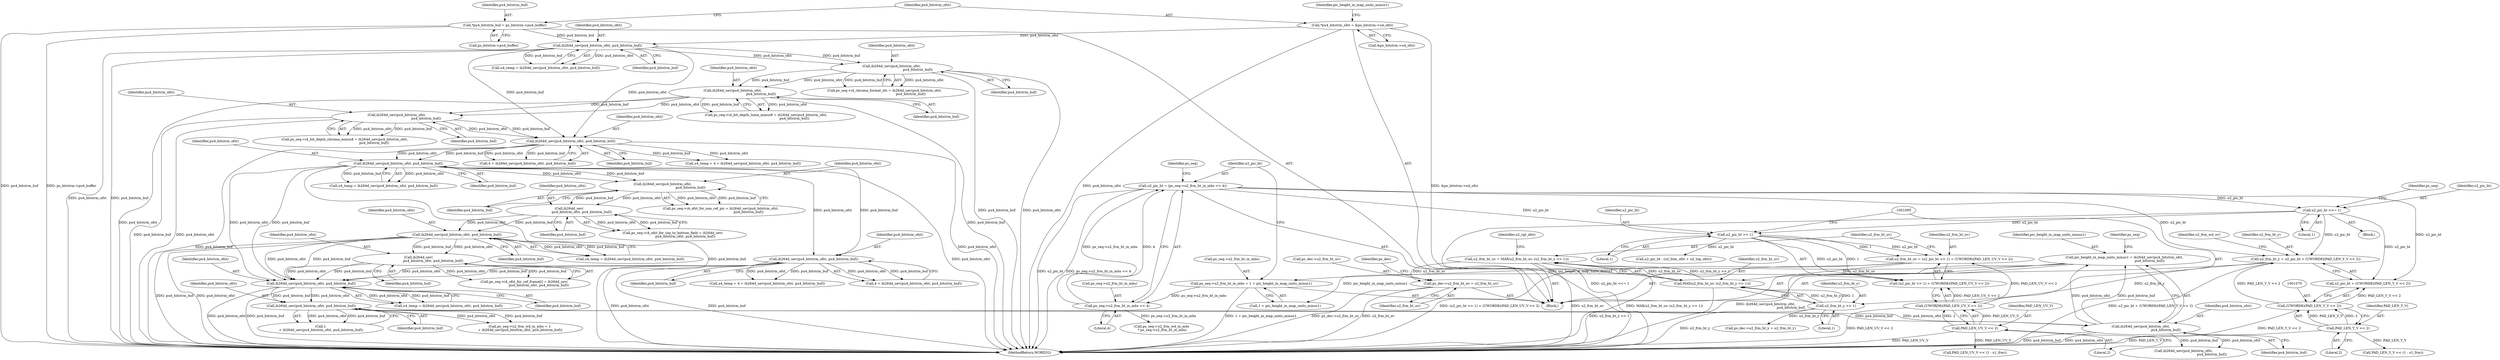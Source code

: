 digraph "0_Android_42cf02965b11c397dd37a0063e683cef005bc0ae@pointer" {
"1001427" [label="(Call,ps_dec->u2_frm_ht_uv = u2_frm_ht_uv)"];
"1001099" [label="(Call,u2_frm_ht_uv = MAX(u2_frm_ht_uv, (u2_frm_ht_y >> 1)))"];
"1001101" [label="(Call,MAX(u2_frm_ht_uv, (u2_frm_ht_y >> 1)))"];
"1001088" [label="(Call,u2_frm_ht_uv = (u2_pic_ht >> 1) + (UWORD8)(PAD_LEN_UV_V << 2))"];
"1001091" [label="(Call,u2_pic_ht >> 1)"];
"1000854" [label="(Call,u2_pic_ht = (ps_seq->u2_frm_ht_in_mbs << 4))"];
"1000856" [label="(Call,ps_seq->u2_frm_ht_in_mbs << 4)"];
"1000847" [label="(Call,ps_seq->u2_frm_ht_in_mbs = 1 + pic_height_in_map_units_minus1)"];
"1000842" [label="(Call,pic_height_in_map_units_minus1 = ih264d_uev(pu4_bitstrm_ofst,\n                                                pu4_bitstrm_buf))"];
"1000844" [label="(Call,ih264d_uev(pu4_bitstrm_ofst,\n                                                pu4_bitstrm_buf))"];
"1000825" [label="(Call,ih264d_uev(pu4_bitstrm_ofst, pu4_bitstrm_buf))"];
"1000768" [label="(Call,ih264d_uev(pu4_bitstrm_ofst, pu4_bitstrm_buf))"];
"1000756" [label="(Call,ih264d_sev(\n                            pu4_bitstrm_ofst, pu4_bitstrm_buf))"];
"1000719" [label="(Call,ih264d_uev(pu4_bitstrm_ofst, pu4_bitstrm_buf))"];
"1000709" [label="(Call,ih264d_sev(\n                        pu4_bitstrm_ofst, pu4_bitstrm_buf))"];
"1000697" [label="(Call,ih264d_sev(pu4_bitstrm_ofst,\n                                                     pu4_bitstrm_buf))"];
"1000611" [label="(Call,ih264d_uev(pu4_bitstrm_ofst, pu4_bitstrm_buf))"];
"1000573" [label="(Call,ih264d_uev(pu4_bitstrm_ofst, pu4_bitstrm_buf))"];
"1000458" [label="(Call,ih264d_uev(pu4_bitstrm_ofst,\n                                                        pu4_bitstrm_buf))"];
"1000442" [label="(Call,ih264d_uev(pu4_bitstrm_ofst,\n                                                      pu4_bitstrm_buf))"];
"1000426" [label="(Call,ih264d_uev(pu4_bitstrm_ofst,\n                                                  pu4_bitstrm_buf))"];
"1000303" [label="(Call,ih264d_uev(pu4_bitstrm_ofst, pu4_bitstrm_buf))"];
"1000187" [label="(Call,*pu4_bitstrm_ofst = &ps_bitstrm->u4_ofst)"];
"1000181" [label="(Call,*pu4_bitstrm_buf = ps_bitstrm->pu4_buffer)"];
"1000647" [label="(Call,ih264d_uev(pu4_bitstrm_ofst, pu4_bitstrm_buf))"];
"1000955" [label="(Call,u2_pic_ht <<= 1)"];
"1001094" [label="(Call,(UWORD8)(PAD_LEN_UV_V << 2))"];
"1001096" [label="(Call,PAD_LEN_UV_V << 2)"];
"1001103" [label="(Call,u2_frm_ht_y >> 1)"];
"1001065" [label="(Call,u2_frm_ht_y = u2_pic_ht + (UWORD8)(PAD_LEN_Y_V << 2))"];
"1001069" [label="(Call,(UWORD8)(PAD_LEN_Y_V << 2))"];
"1001071" [label="(Call,PAD_LEN_Y_V << 2)"];
"1000422" [label="(Call,ps_seq->i4_chroma_format_idc = ih264d_uev(pu4_bitstrm_ofst,\n                                                  pu4_bitstrm_buf))"];
"1000649" [label="(Identifier,pu4_bitstrm_buf)"];
"1000823" [label="(Call,1\n + ih264d_uev(pu4_bitstrm_ofst, pu4_bitstrm_buf))"];
"1000855" [label="(Identifier,u2_pic_ht)"];
"1000693" [label="(Call,ps_seq->i4_ofst_for_non_ref_pic = ih264d_sev(pu4_bitstrm_ofst,\n                                                     pu4_bitstrm_buf))"];
"1000960" [label="(Identifier,ps_seq)"];
"1001094" [label="(Call,(UWORD8)(PAD_LEN_UV_V << 2))"];
"1001089" [label="(Identifier,u2_frm_ht_uv)"];
"1000825" [label="(Call,ih264d_uev(pu4_bitstrm_ofst, pu4_bitstrm_buf))"];
"1001507" [label="(MethodReturn,WORD32)"];
"1001065" [label="(Call,u2_frm_ht_y = u2_pic_ht + (UWORD8)(PAD_LEN_Y_V << 2))"];
"1001417" [label="(Call,ps_dec->u2_frm_ht_y = u2_frm_ht_y)"];
"1000844" [label="(Call,ih264d_uev(pu4_bitstrm_ofst,\n                                                pu4_bitstrm_buf))"];
"1000847" [label="(Call,ps_seq->u2_frm_ht_in_mbs = 1 + pic_height_in_map_units_minus1)"];
"1000454" [label="(Call,ps_seq->i4_bit_depth_chroma_minus8 = ih264d_uev(pu4_bitstrm_ofst,\n                                                        pu4_bitstrm_buf))"];
"1000188" [label="(Identifier,pu4_bitstrm_ofst)"];
"1000645" [label="(Call,4 + ih264d_uev(pu4_bitstrm_ofst, pu4_bitstrm_buf))"];
"1000187" [label="(Call,*pu4_bitstrm_ofst = &ps_bitstrm->u4_ofst)"];
"1000301" [label="(Call,u4_temp = ih264d_uev(pu4_bitstrm_ofst, pu4_bitstrm_buf))"];
"1001093" [label="(Literal,1)"];
"1000647" [label="(Call,ih264d_uev(pu4_bitstrm_ofst, pu4_bitstrm_buf))"];
"1000611" [label="(Call,ih264d_uev(pu4_bitstrm_ofst, pu4_bitstrm_buf))"];
"1000183" [label="(Call,ps_bitstrm->pu4_buffer)"];
"1000846" [label="(Identifier,pu4_bitstrm_buf)"];
"1001071" [label="(Call,PAD_LEN_Y_V << 2)"];
"1001069" [label="(Call,(UWORD8)(PAD_LEN_Y_V << 2))"];
"1000866" [label="(Call,ps_seq->u2_frm_wd_in_mbs\n * ps_seq->u2_frm_ht_in_mbs)"];
"1000997" [label="(Call,ih264d_uev(pu4_bitstrm_ofst,\n                                                      pu4_bitstrm_buf))"];
"1000427" [label="(Identifier,pu4_bitstrm_ofst)"];
"1001109" [label="(Identifier,u2_rgt_ofst)"];
"1000573" [label="(Call,ih264d_uev(pu4_bitstrm_ofst, pu4_bitstrm_buf))"];
"1001067" [label="(Call,u2_pic_ht + (UWORD8)(PAD_LEN_Y_V << 2))"];
"1000758" [label="(Identifier,pu4_bitstrm_buf)"];
"1000181" [label="(Call,*pu4_bitstrm_buf = ps_bitstrm->pu4_buffer)"];
"1001088" [label="(Call,u2_frm_ht_uv = (u2_pic_ht >> 1) + (UWORD8)(PAD_LEN_UV_V << 2))"];
"1000697" [label="(Call,ih264d_sev(pu4_bitstrm_ofst,\n                                                     pu4_bitstrm_buf))"];
"1000955" [label="(Call,u2_pic_ht <<= 1)"];
"1001101" [label="(Call,MAX(u2_frm_ht_uv, (u2_frm_ht_y >> 1)))"];
"1001100" [label="(Identifier,u2_frm_ht_uv)"];
"1000643" [label="(Call,u4_temp = 4 + ih264d_uev(pu4_bitstrm_ofst, pu4_bitstrm_buf))"];
"1001096" [label="(Call,PAD_LEN_UV_V << 2)"];
"1000710" [label="(Identifier,pu4_bitstrm_ofst)"];
"1000609" [label="(Call,u4_temp = ih264d_uev(pu4_bitstrm_ofst, pu4_bitstrm_buf))"];
"1000854" [label="(Call,u2_pic_ht = (ps_seq->u2_frm_ht_in_mbs << 4))"];
"1000766" [label="(Call,u4_temp = ih264d_uev(pu4_bitstrm_ofst, pu4_bitstrm_buf))"];
"1001090" [label="(Call,(u2_pic_ht >> 1) + (UWORD8)(PAD_LEN_UV_V << 2))"];
"1000304" [label="(Identifier,pu4_bitstrm_ofst)"];
"1001427" [label="(Call,ps_dec->u2_frm_ht_uv = u2_frm_ht_uv)"];
"1000717" [label="(Call,u4_temp = ih264d_uev(pu4_bitstrm_ofst, pu4_bitstrm_buf))"];
"1000845" [label="(Identifier,pu4_bitstrm_ofst)"];
"1001097" [label="(Identifier,PAD_LEN_UV_V)"];
"1000166" [label="(Block,)"];
"1000757" [label="(Identifier,pu4_bitstrm_ofst)"];
"1000613" [label="(Identifier,pu4_bitstrm_buf)"];
"1000719" [label="(Call,ih264d_uev(pu4_bitstrm_ofst, pu4_bitstrm_buf))"];
"1000720" [label="(Identifier,pu4_bitstrm_ofst)"];
"1000648" [label="(Identifier,pu4_bitstrm_ofst)"];
"1000428" [label="(Identifier,pu4_bitstrm_buf)"];
"1000827" [label="(Identifier,pu4_bitstrm_buf)"];
"1001103" [label="(Call,u2_frm_ht_y >> 1)"];
"1000768" [label="(Call,ih264d_uev(pu4_bitstrm_ofst, pu4_bitstrm_buf))"];
"1001099" [label="(Call,u2_frm_ht_uv = MAX(u2_frm_ht_uv, (u2_frm_ht_y >> 1)))"];
"1000863" [label="(Identifier,ps_seq)"];
"1000849" [label="(Identifier,ps_seq)"];
"1001091" [label="(Call,u2_pic_ht >> 1)"];
"1001073" [label="(Literal,2)"];
"1001102" [label="(Identifier,u2_frm_ht_uv)"];
"1000458" [label="(Call,ih264d_uev(pu4_bitstrm_ofst,\n                                                        pu4_bitstrm_buf))"];
"1001098" [label="(Literal,2)"];
"1001104" [label="(Identifier,u2_frm_ht_y)"];
"1000305" [label="(Identifier,pu4_bitstrm_buf)"];
"1001066" [label="(Identifier,u2_frm_ht_y)"];
"1000460" [label="(Identifier,pu4_bitstrm_buf)"];
"1000826" [label="(Identifier,pu4_bitstrm_ofst)"];
"1000303" [label="(Call,ih264d_uev(pu4_bitstrm_ofst, pu4_bitstrm_buf))"];
"1000443" [label="(Identifier,pu4_bitstrm_ofst)"];
"1000699" [label="(Identifier,pu4_bitstrm_buf)"];
"1000750" [label="(Call,ps_seq->i4_ofst_for_ref_frame[i] = ih264d_sev(\n                            pu4_bitstrm_ofst, pu4_bitstrm_buf))"];
"1001440" [label="(Call,PAD_LEN_Y_V << (1 - u1_frm))"];
"1000698" [label="(Identifier,pu4_bitstrm_ofst)"];
"1000705" [label="(Call,ps_seq->i4_ofst_for_top_to_bottom_field = ih264d_sev(\n                        pu4_bitstrm_ofst, pu4_bitstrm_buf))"];
"1000438" [label="(Call,ps_seq->i4_bit_depth_luma_minus8 = ih264d_uev(pu4_bitstrm_ofst,\n                                                      pu4_bitstrm_buf))"];
"1000182" [label="(Identifier,pu4_bitstrm_buf)"];
"1001453" [label="(Call,PAD_LEN_UV_V << (1 - u1_frm))"];
"1000444" [label="(Identifier,pu4_bitstrm_buf)"];
"1000848" [label="(Call,ps_seq->u2_frm_ht_in_mbs)"];
"1000856" [label="(Call,ps_seq->u2_frm_ht_in_mbs << 4)"];
"1000769" [label="(Identifier,pu4_bitstrm_ofst)"];
"1000612" [label="(Identifier,pu4_bitstrm_ofst)"];
"1000459" [label="(Identifier,pu4_bitstrm_ofst)"];
"1001435" [label="(Identifier,ps_dec)"];
"1000770" [label="(Identifier,pu4_bitstrm_buf)"];
"1001182" [label="(Call,u2_pic_ht - (u2_btm_ofst + u2_top_ofst))"];
"1000201" [label="(Identifier,pic_height_in_map_units_minus1)"];
"1000574" [label="(Identifier,pu4_bitstrm_ofst)"];
"1000442" [label="(Call,ih264d_uev(pu4_bitstrm_ofst,\n                                                      pu4_bitstrm_buf))"];
"1000189" [label="(Call,&ps_bitstrm->u4_ofst)"];
"1001072" [label="(Identifier,PAD_LEN_Y_V)"];
"1001428" [label="(Call,ps_dec->u2_frm_ht_uv)"];
"1000851" [label="(Call,1 + pic_height_in_map_units_minus1)"];
"1000571" [label="(Call,4 + ih264d_uev(pu4_bitstrm_ofst, pu4_bitstrm_buf))"];
"1001092" [label="(Identifier,u2_pic_ht)"];
"1000575" [label="(Identifier,pu4_bitstrm_buf)"];
"1000721" [label="(Identifier,pu4_bitstrm_buf)"];
"1000711" [label="(Identifier,pu4_bitstrm_buf)"];
"1000819" [label="(Call,ps_seq->u2_frm_wd_in_mbs = 1\n + ih264d_uev(pu4_bitstrm_ofst, pu4_bitstrm_buf))"];
"1000957" [label="(Literal,1)"];
"1000756" [label="(Call,ih264d_sev(\n                            pu4_bitstrm_ofst, pu4_bitstrm_buf))"];
"1000709" [label="(Call,ih264d_sev(\n                        pu4_bitstrm_ofst, pu4_bitstrm_buf))"];
"1001105" [label="(Literal,1)"];
"1001075" [label="(Identifier,u2_frm_wd_uv)"];
"1000843" [label="(Identifier,pic_height_in_map_units_minus1)"];
"1000857" [label="(Call,ps_seq->u2_frm_ht_in_mbs)"];
"1001431" [label="(Identifier,u2_frm_ht_uv)"];
"1000426" [label="(Call,ih264d_uev(pu4_bitstrm_ofst,\n                                                  pu4_bitstrm_buf))"];
"1000842" [label="(Call,pic_height_in_map_units_minus1 = ih264d_uev(pu4_bitstrm_ofst,\n                                                pu4_bitstrm_buf))"];
"1000860" [label="(Literal,4)"];
"1000954" [label="(Block,)"];
"1000956" [label="(Identifier,u2_pic_ht)"];
"1000569" [label="(Call,u4_temp = 4 + ih264d_uev(pu4_bitstrm_ofst, pu4_bitstrm_buf))"];
"1001427" -> "1000166"  [label="AST: "];
"1001427" -> "1001431"  [label="CFG: "];
"1001428" -> "1001427"  [label="AST: "];
"1001431" -> "1001427"  [label="AST: "];
"1001435" -> "1001427"  [label="CFG: "];
"1001427" -> "1001507"  [label="DDG: ps_dec->u2_frm_ht_uv"];
"1001427" -> "1001507"  [label="DDG: u2_frm_ht_uv"];
"1001099" -> "1001427"  [label="DDG: u2_frm_ht_uv"];
"1001099" -> "1000166"  [label="AST: "];
"1001099" -> "1001101"  [label="CFG: "];
"1001100" -> "1001099"  [label="AST: "];
"1001101" -> "1001099"  [label="AST: "];
"1001109" -> "1001099"  [label="CFG: "];
"1001099" -> "1001507"  [label="DDG: u2_frm_ht_uv"];
"1001099" -> "1001507"  [label="DDG: MAX(u2_frm_ht_uv, (u2_frm_ht_y >> 1))"];
"1001101" -> "1001099"  [label="DDG: u2_frm_ht_uv"];
"1001101" -> "1001099"  [label="DDG: u2_frm_ht_y >> 1"];
"1001101" -> "1001103"  [label="CFG: "];
"1001102" -> "1001101"  [label="AST: "];
"1001103" -> "1001101"  [label="AST: "];
"1001101" -> "1001507"  [label="DDG: u2_frm_ht_y >> 1"];
"1001088" -> "1001101"  [label="DDG: u2_frm_ht_uv"];
"1001103" -> "1001101"  [label="DDG: u2_frm_ht_y"];
"1001103" -> "1001101"  [label="DDG: 1"];
"1001088" -> "1000166"  [label="AST: "];
"1001088" -> "1001090"  [label="CFG: "];
"1001089" -> "1001088"  [label="AST: "];
"1001090" -> "1001088"  [label="AST: "];
"1001100" -> "1001088"  [label="CFG: "];
"1001088" -> "1001507"  [label="DDG: (u2_pic_ht >> 1) + (UWORD8)(PAD_LEN_UV_V << 2)"];
"1001091" -> "1001088"  [label="DDG: u2_pic_ht"];
"1001091" -> "1001088"  [label="DDG: 1"];
"1001094" -> "1001088"  [label="DDG: PAD_LEN_UV_V << 2"];
"1001091" -> "1001090"  [label="AST: "];
"1001091" -> "1001093"  [label="CFG: "];
"1001092" -> "1001091"  [label="AST: "];
"1001093" -> "1001091"  [label="AST: "];
"1001095" -> "1001091"  [label="CFG: "];
"1001091" -> "1001090"  [label="DDG: u2_pic_ht"];
"1001091" -> "1001090"  [label="DDG: 1"];
"1000854" -> "1001091"  [label="DDG: u2_pic_ht"];
"1000955" -> "1001091"  [label="DDG: u2_pic_ht"];
"1001091" -> "1001182"  [label="DDG: u2_pic_ht"];
"1000854" -> "1000166"  [label="AST: "];
"1000854" -> "1000856"  [label="CFG: "];
"1000855" -> "1000854"  [label="AST: "];
"1000856" -> "1000854"  [label="AST: "];
"1000863" -> "1000854"  [label="CFG: "];
"1000854" -> "1001507"  [label="DDG: u2_pic_ht"];
"1000854" -> "1001507"  [label="DDG: ps_seq->u2_frm_ht_in_mbs << 4"];
"1000856" -> "1000854"  [label="DDG: ps_seq->u2_frm_ht_in_mbs"];
"1000856" -> "1000854"  [label="DDG: 4"];
"1000854" -> "1000955"  [label="DDG: u2_pic_ht"];
"1000854" -> "1001065"  [label="DDG: u2_pic_ht"];
"1000854" -> "1001067"  [label="DDG: u2_pic_ht"];
"1000856" -> "1000860"  [label="CFG: "];
"1000857" -> "1000856"  [label="AST: "];
"1000860" -> "1000856"  [label="AST: "];
"1000847" -> "1000856"  [label="DDG: ps_seq->u2_frm_ht_in_mbs"];
"1000856" -> "1000866"  [label="DDG: ps_seq->u2_frm_ht_in_mbs"];
"1000847" -> "1000166"  [label="AST: "];
"1000847" -> "1000851"  [label="CFG: "];
"1000848" -> "1000847"  [label="AST: "];
"1000851" -> "1000847"  [label="AST: "];
"1000855" -> "1000847"  [label="CFG: "];
"1000847" -> "1001507"  [label="DDG: 1 + pic_height_in_map_units_minus1"];
"1000842" -> "1000847"  [label="DDG: pic_height_in_map_units_minus1"];
"1000842" -> "1000166"  [label="AST: "];
"1000842" -> "1000844"  [label="CFG: "];
"1000843" -> "1000842"  [label="AST: "];
"1000844" -> "1000842"  [label="AST: "];
"1000849" -> "1000842"  [label="CFG: "];
"1000842" -> "1001507"  [label="DDG: ih264d_uev(pu4_bitstrm_ofst,\n                                                pu4_bitstrm_buf)"];
"1000844" -> "1000842"  [label="DDG: pu4_bitstrm_ofst"];
"1000844" -> "1000842"  [label="DDG: pu4_bitstrm_buf"];
"1000842" -> "1000851"  [label="DDG: pic_height_in_map_units_minus1"];
"1000844" -> "1000846"  [label="CFG: "];
"1000845" -> "1000844"  [label="AST: "];
"1000846" -> "1000844"  [label="AST: "];
"1000844" -> "1001507"  [label="DDG: pu4_bitstrm_buf"];
"1000844" -> "1001507"  [label="DDG: pu4_bitstrm_ofst"];
"1000825" -> "1000844"  [label="DDG: pu4_bitstrm_ofst"];
"1000825" -> "1000844"  [label="DDG: pu4_bitstrm_buf"];
"1000844" -> "1000997"  [label="DDG: pu4_bitstrm_ofst"];
"1000844" -> "1000997"  [label="DDG: pu4_bitstrm_buf"];
"1000825" -> "1000823"  [label="AST: "];
"1000825" -> "1000827"  [label="CFG: "];
"1000826" -> "1000825"  [label="AST: "];
"1000827" -> "1000825"  [label="AST: "];
"1000823" -> "1000825"  [label="CFG: "];
"1000825" -> "1000819"  [label="DDG: pu4_bitstrm_ofst"];
"1000825" -> "1000819"  [label="DDG: pu4_bitstrm_buf"];
"1000825" -> "1000823"  [label="DDG: pu4_bitstrm_ofst"];
"1000825" -> "1000823"  [label="DDG: pu4_bitstrm_buf"];
"1000768" -> "1000825"  [label="DDG: pu4_bitstrm_ofst"];
"1000768" -> "1000825"  [label="DDG: pu4_bitstrm_buf"];
"1000768" -> "1000766"  [label="AST: "];
"1000768" -> "1000770"  [label="CFG: "];
"1000769" -> "1000768"  [label="AST: "];
"1000770" -> "1000768"  [label="AST: "];
"1000766" -> "1000768"  [label="CFG: "];
"1000768" -> "1001507"  [label="DDG: pu4_bitstrm_ofst"];
"1000768" -> "1001507"  [label="DDG: pu4_bitstrm_buf"];
"1000768" -> "1000766"  [label="DDG: pu4_bitstrm_ofst"];
"1000768" -> "1000766"  [label="DDG: pu4_bitstrm_buf"];
"1000756" -> "1000768"  [label="DDG: pu4_bitstrm_ofst"];
"1000756" -> "1000768"  [label="DDG: pu4_bitstrm_buf"];
"1000647" -> "1000768"  [label="DDG: pu4_bitstrm_ofst"];
"1000647" -> "1000768"  [label="DDG: pu4_bitstrm_buf"];
"1000719" -> "1000768"  [label="DDG: pu4_bitstrm_ofst"];
"1000719" -> "1000768"  [label="DDG: pu4_bitstrm_buf"];
"1000611" -> "1000768"  [label="DDG: pu4_bitstrm_ofst"];
"1000611" -> "1000768"  [label="DDG: pu4_bitstrm_buf"];
"1000756" -> "1000750"  [label="AST: "];
"1000756" -> "1000758"  [label="CFG: "];
"1000757" -> "1000756"  [label="AST: "];
"1000758" -> "1000756"  [label="AST: "];
"1000750" -> "1000756"  [label="CFG: "];
"1000756" -> "1000750"  [label="DDG: pu4_bitstrm_ofst"];
"1000756" -> "1000750"  [label="DDG: pu4_bitstrm_buf"];
"1000719" -> "1000756"  [label="DDG: pu4_bitstrm_ofst"];
"1000719" -> "1000756"  [label="DDG: pu4_bitstrm_buf"];
"1000719" -> "1000717"  [label="AST: "];
"1000719" -> "1000721"  [label="CFG: "];
"1000720" -> "1000719"  [label="AST: "];
"1000721" -> "1000719"  [label="AST: "];
"1000717" -> "1000719"  [label="CFG: "];
"1000719" -> "1001507"  [label="DDG: pu4_bitstrm_buf"];
"1000719" -> "1001507"  [label="DDG: pu4_bitstrm_ofst"];
"1000719" -> "1000717"  [label="DDG: pu4_bitstrm_ofst"];
"1000719" -> "1000717"  [label="DDG: pu4_bitstrm_buf"];
"1000709" -> "1000719"  [label="DDG: pu4_bitstrm_ofst"];
"1000709" -> "1000719"  [label="DDG: pu4_bitstrm_buf"];
"1000709" -> "1000705"  [label="AST: "];
"1000709" -> "1000711"  [label="CFG: "];
"1000710" -> "1000709"  [label="AST: "];
"1000711" -> "1000709"  [label="AST: "];
"1000705" -> "1000709"  [label="CFG: "];
"1000709" -> "1000705"  [label="DDG: pu4_bitstrm_ofst"];
"1000709" -> "1000705"  [label="DDG: pu4_bitstrm_buf"];
"1000697" -> "1000709"  [label="DDG: pu4_bitstrm_ofst"];
"1000697" -> "1000709"  [label="DDG: pu4_bitstrm_buf"];
"1000697" -> "1000693"  [label="AST: "];
"1000697" -> "1000699"  [label="CFG: "];
"1000698" -> "1000697"  [label="AST: "];
"1000699" -> "1000697"  [label="AST: "];
"1000693" -> "1000697"  [label="CFG: "];
"1000697" -> "1000693"  [label="DDG: pu4_bitstrm_ofst"];
"1000697" -> "1000693"  [label="DDG: pu4_bitstrm_buf"];
"1000611" -> "1000697"  [label="DDG: pu4_bitstrm_ofst"];
"1000611" -> "1000697"  [label="DDG: pu4_bitstrm_buf"];
"1000611" -> "1000609"  [label="AST: "];
"1000611" -> "1000613"  [label="CFG: "];
"1000612" -> "1000611"  [label="AST: "];
"1000613" -> "1000611"  [label="AST: "];
"1000609" -> "1000611"  [label="CFG: "];
"1000611" -> "1001507"  [label="DDG: pu4_bitstrm_buf"];
"1000611" -> "1001507"  [label="DDG: pu4_bitstrm_ofst"];
"1000611" -> "1000609"  [label="DDG: pu4_bitstrm_ofst"];
"1000611" -> "1000609"  [label="DDG: pu4_bitstrm_buf"];
"1000573" -> "1000611"  [label="DDG: pu4_bitstrm_ofst"];
"1000573" -> "1000611"  [label="DDG: pu4_bitstrm_buf"];
"1000611" -> "1000647"  [label="DDG: pu4_bitstrm_ofst"];
"1000611" -> "1000647"  [label="DDG: pu4_bitstrm_buf"];
"1000573" -> "1000571"  [label="AST: "];
"1000573" -> "1000575"  [label="CFG: "];
"1000574" -> "1000573"  [label="AST: "];
"1000575" -> "1000573"  [label="AST: "];
"1000571" -> "1000573"  [label="CFG: "];
"1000573" -> "1001507"  [label="DDG: pu4_bitstrm_buf"];
"1000573" -> "1001507"  [label="DDG: pu4_bitstrm_ofst"];
"1000573" -> "1000569"  [label="DDG: pu4_bitstrm_ofst"];
"1000573" -> "1000569"  [label="DDG: pu4_bitstrm_buf"];
"1000573" -> "1000571"  [label="DDG: pu4_bitstrm_ofst"];
"1000573" -> "1000571"  [label="DDG: pu4_bitstrm_buf"];
"1000458" -> "1000573"  [label="DDG: pu4_bitstrm_ofst"];
"1000458" -> "1000573"  [label="DDG: pu4_bitstrm_buf"];
"1000303" -> "1000573"  [label="DDG: pu4_bitstrm_ofst"];
"1000303" -> "1000573"  [label="DDG: pu4_bitstrm_buf"];
"1000458" -> "1000454"  [label="AST: "];
"1000458" -> "1000460"  [label="CFG: "];
"1000459" -> "1000458"  [label="AST: "];
"1000460" -> "1000458"  [label="AST: "];
"1000454" -> "1000458"  [label="CFG: "];
"1000458" -> "1001507"  [label="DDG: pu4_bitstrm_buf"];
"1000458" -> "1001507"  [label="DDG: pu4_bitstrm_ofst"];
"1000458" -> "1000454"  [label="DDG: pu4_bitstrm_ofst"];
"1000458" -> "1000454"  [label="DDG: pu4_bitstrm_buf"];
"1000442" -> "1000458"  [label="DDG: pu4_bitstrm_ofst"];
"1000442" -> "1000458"  [label="DDG: pu4_bitstrm_buf"];
"1000442" -> "1000438"  [label="AST: "];
"1000442" -> "1000444"  [label="CFG: "];
"1000443" -> "1000442"  [label="AST: "];
"1000444" -> "1000442"  [label="AST: "];
"1000438" -> "1000442"  [label="CFG: "];
"1000442" -> "1001507"  [label="DDG: pu4_bitstrm_ofst"];
"1000442" -> "1001507"  [label="DDG: pu4_bitstrm_buf"];
"1000442" -> "1000438"  [label="DDG: pu4_bitstrm_ofst"];
"1000442" -> "1000438"  [label="DDG: pu4_bitstrm_buf"];
"1000426" -> "1000442"  [label="DDG: pu4_bitstrm_ofst"];
"1000426" -> "1000442"  [label="DDG: pu4_bitstrm_buf"];
"1000426" -> "1000422"  [label="AST: "];
"1000426" -> "1000428"  [label="CFG: "];
"1000427" -> "1000426"  [label="AST: "];
"1000428" -> "1000426"  [label="AST: "];
"1000422" -> "1000426"  [label="CFG: "];
"1000426" -> "1001507"  [label="DDG: pu4_bitstrm_buf"];
"1000426" -> "1001507"  [label="DDG: pu4_bitstrm_ofst"];
"1000426" -> "1000422"  [label="DDG: pu4_bitstrm_ofst"];
"1000426" -> "1000422"  [label="DDG: pu4_bitstrm_buf"];
"1000303" -> "1000426"  [label="DDG: pu4_bitstrm_ofst"];
"1000303" -> "1000426"  [label="DDG: pu4_bitstrm_buf"];
"1000303" -> "1000301"  [label="AST: "];
"1000303" -> "1000305"  [label="CFG: "];
"1000304" -> "1000303"  [label="AST: "];
"1000305" -> "1000303"  [label="AST: "];
"1000301" -> "1000303"  [label="CFG: "];
"1000303" -> "1001507"  [label="DDG: pu4_bitstrm_ofst"];
"1000303" -> "1001507"  [label="DDG: pu4_bitstrm_buf"];
"1000303" -> "1000301"  [label="DDG: pu4_bitstrm_ofst"];
"1000303" -> "1000301"  [label="DDG: pu4_bitstrm_buf"];
"1000187" -> "1000303"  [label="DDG: pu4_bitstrm_ofst"];
"1000181" -> "1000303"  [label="DDG: pu4_bitstrm_buf"];
"1000187" -> "1000166"  [label="AST: "];
"1000187" -> "1000189"  [label="CFG: "];
"1000188" -> "1000187"  [label="AST: "];
"1000189" -> "1000187"  [label="AST: "];
"1000201" -> "1000187"  [label="CFG: "];
"1000187" -> "1001507"  [label="DDG: pu4_bitstrm_ofst"];
"1000187" -> "1001507"  [label="DDG: &ps_bitstrm->u4_ofst"];
"1000181" -> "1000166"  [label="AST: "];
"1000181" -> "1000183"  [label="CFG: "];
"1000182" -> "1000181"  [label="AST: "];
"1000183" -> "1000181"  [label="AST: "];
"1000188" -> "1000181"  [label="CFG: "];
"1000181" -> "1001507"  [label="DDG: pu4_bitstrm_buf"];
"1000181" -> "1001507"  [label="DDG: ps_bitstrm->pu4_buffer"];
"1000647" -> "1000645"  [label="AST: "];
"1000647" -> "1000649"  [label="CFG: "];
"1000648" -> "1000647"  [label="AST: "];
"1000649" -> "1000647"  [label="AST: "];
"1000645" -> "1000647"  [label="CFG: "];
"1000647" -> "1001507"  [label="DDG: pu4_bitstrm_ofst"];
"1000647" -> "1001507"  [label="DDG: pu4_bitstrm_buf"];
"1000647" -> "1000643"  [label="DDG: pu4_bitstrm_ofst"];
"1000647" -> "1000643"  [label="DDG: pu4_bitstrm_buf"];
"1000647" -> "1000645"  [label="DDG: pu4_bitstrm_ofst"];
"1000647" -> "1000645"  [label="DDG: pu4_bitstrm_buf"];
"1000955" -> "1000954"  [label="AST: "];
"1000955" -> "1000957"  [label="CFG: "];
"1000956" -> "1000955"  [label="AST: "];
"1000957" -> "1000955"  [label="AST: "];
"1000960" -> "1000955"  [label="CFG: "];
"1000955" -> "1001507"  [label="DDG: u2_pic_ht <<= 1"];
"1000955" -> "1001065"  [label="DDG: u2_pic_ht"];
"1000955" -> "1001067"  [label="DDG: u2_pic_ht"];
"1001094" -> "1001090"  [label="AST: "];
"1001094" -> "1001096"  [label="CFG: "];
"1001095" -> "1001094"  [label="AST: "];
"1001096" -> "1001094"  [label="AST: "];
"1001090" -> "1001094"  [label="CFG: "];
"1001094" -> "1001507"  [label="DDG: PAD_LEN_UV_V << 2"];
"1001094" -> "1001090"  [label="DDG: PAD_LEN_UV_V << 2"];
"1001096" -> "1001094"  [label="DDG: PAD_LEN_UV_V"];
"1001096" -> "1001094"  [label="DDG: 2"];
"1001096" -> "1001098"  [label="CFG: "];
"1001097" -> "1001096"  [label="AST: "];
"1001098" -> "1001096"  [label="AST: "];
"1001096" -> "1001507"  [label="DDG: PAD_LEN_UV_V"];
"1001096" -> "1001453"  [label="DDG: PAD_LEN_UV_V"];
"1001103" -> "1001105"  [label="CFG: "];
"1001104" -> "1001103"  [label="AST: "];
"1001105" -> "1001103"  [label="AST: "];
"1001103" -> "1001507"  [label="DDG: u2_frm_ht_y"];
"1001065" -> "1001103"  [label="DDG: u2_frm_ht_y"];
"1001103" -> "1001417"  [label="DDG: u2_frm_ht_y"];
"1001065" -> "1000166"  [label="AST: "];
"1001065" -> "1001067"  [label="CFG: "];
"1001066" -> "1001065"  [label="AST: "];
"1001067" -> "1001065"  [label="AST: "];
"1001075" -> "1001065"  [label="CFG: "];
"1001065" -> "1001507"  [label="DDG: u2_pic_ht + (UWORD8)(PAD_LEN_Y_V << 2)"];
"1001069" -> "1001065"  [label="DDG: PAD_LEN_Y_V << 2"];
"1001069" -> "1001067"  [label="AST: "];
"1001069" -> "1001071"  [label="CFG: "];
"1001070" -> "1001069"  [label="AST: "];
"1001071" -> "1001069"  [label="AST: "];
"1001067" -> "1001069"  [label="CFG: "];
"1001069" -> "1001507"  [label="DDG: PAD_LEN_Y_V << 2"];
"1001069" -> "1001067"  [label="DDG: PAD_LEN_Y_V << 2"];
"1001071" -> "1001069"  [label="DDG: PAD_LEN_Y_V"];
"1001071" -> "1001069"  [label="DDG: 2"];
"1001071" -> "1001073"  [label="CFG: "];
"1001072" -> "1001071"  [label="AST: "];
"1001073" -> "1001071"  [label="AST: "];
"1001071" -> "1001507"  [label="DDG: PAD_LEN_Y_V"];
"1001071" -> "1001440"  [label="DDG: PAD_LEN_Y_V"];
}
